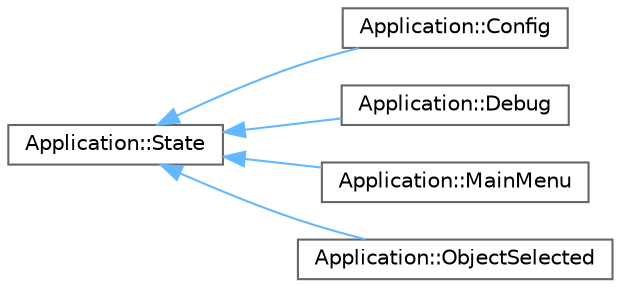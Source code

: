 digraph "Gráfico de jerarquía de clases"
{
 // LATEX_PDF_SIZE
  bgcolor="transparent";
  edge [fontname=Helvetica,fontsize=10,labelfontname=Helvetica,labelfontsize=10];
  node [fontname=Helvetica,fontsize=10,shape=box,height=0.2,width=0.4];
  rankdir="LR";
  Node0 [id="Node000000",label="Application::State",height=0.2,width=0.4,color="grey40", fillcolor="white", style="filled",URL="$class_application_1_1_state.html",tooltip="Clase base para los diferentes estados de la aplicación."];
  Node0 -> Node1 [id="edge1_Node000000_Node000001",dir="back",color="steelblue1",style="solid",tooltip=" "];
  Node1 [id="Node000001",label="Application::Config",height=0.2,width=0.4,color="grey40", fillcolor="white", style="filled",URL="$class_application_1_1_config.html",tooltip="Estado que maneja la configuración de la aplicación."];
  Node0 -> Node2 [id="edge2_Node000000_Node000002",dir="back",color="steelblue1",style="solid",tooltip=" "];
  Node2 [id="Node000002",label="Application::Debug",height=0.2,width=0.4,color="grey40", fillcolor="white", style="filled",URL="$class_application_1_1_debug.html",tooltip="Estado utilizado para depurar la aplicación."];
  Node0 -> Node3 [id="edge3_Node000000_Node000003",dir="back",color="steelblue1",style="solid",tooltip=" "];
  Node3 [id="Node000003",label="Application::MainMenu",height=0.2,width=0.4,color="grey40", fillcolor="white", style="filled",URL="$class_application_1_1_main_menu.html",tooltip="Estado que representa el menú principal de la aplicación."];
  Node0 -> Node4 [id="edge4_Node000000_Node000004",dir="back",color="steelblue1",style="solid",tooltip=" "];
  Node4 [id="Node000004",label="Application::ObjectSelected",height=0.2,width=0.4,color="grey40", fillcolor="white", style="filled",URL="$class_application_1_1_object_selected.html",tooltip="Estado que indica que se ha seleccionado un objeto en la simulación."];
}
